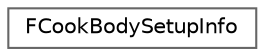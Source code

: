 digraph "Graphical Class Hierarchy"
{
 // INTERACTIVE_SVG=YES
 // LATEX_PDF_SIZE
  bgcolor="transparent";
  edge [fontname=Helvetica,fontsize=10,labelfontname=Helvetica,labelfontsize=10];
  node [fontname=Helvetica,fontsize=10,shape=box,height=0.2,width=0.4];
  rankdir="LR";
  Node0 [id="Node000000",label="FCookBodySetupInfo",height=0.2,width=0.4,color="grey40", fillcolor="white", style="filled",URL="$d7/d4a/structFCookBodySetupInfo.html",tooltip="Helper struct to indicate which geometry needs to be cooked."];
}
